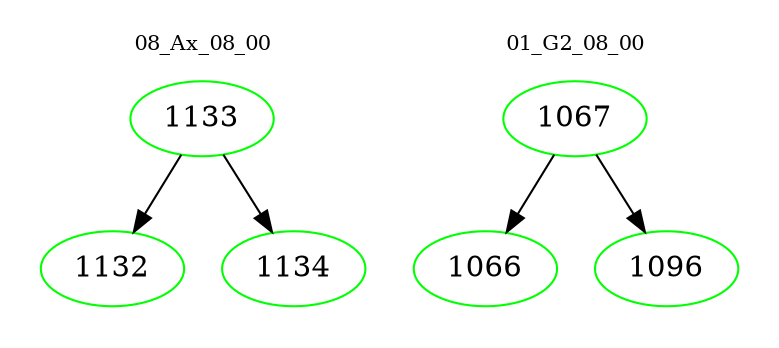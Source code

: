 digraph{
subgraph cluster_0 {
color = white
label = "08_Ax_08_00";
fontsize=10;
T0_1133 [label="1133", color="green"]
T0_1133 -> T0_1132 [color="black"]
T0_1132 [label="1132", color="green"]
T0_1133 -> T0_1134 [color="black"]
T0_1134 [label="1134", color="green"]
}
subgraph cluster_1 {
color = white
label = "01_G2_08_00";
fontsize=10;
T1_1067 [label="1067", color="green"]
T1_1067 -> T1_1066 [color="black"]
T1_1066 [label="1066", color="green"]
T1_1067 -> T1_1096 [color="black"]
T1_1096 [label="1096", color="green"]
}
}
